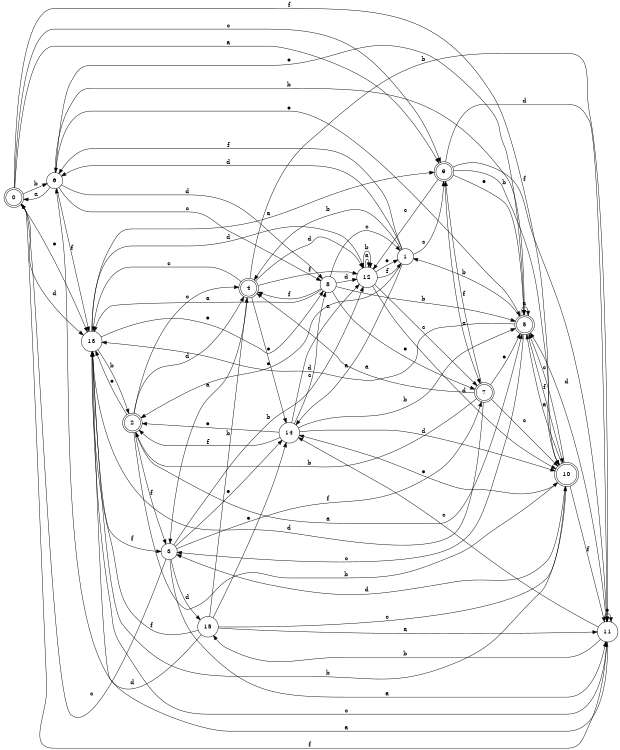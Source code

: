 digraph n13_8 {
__start0 [label="" shape="none"];

rankdir=LR;
size="8,5";

s0 [style="rounded,filled", color="black", fillcolor="white" shape="doublecircle", label="0"];
s1 [style="filled", color="black", fillcolor="white" shape="circle", label="1"];
s2 [style="rounded,filled", color="black", fillcolor="white" shape="doublecircle", label="2"];
s3 [style="filled", color="black", fillcolor="white" shape="circle", label="3"];
s4 [style="rounded,filled", color="black", fillcolor="white" shape="doublecircle", label="4"];
s5 [style="rounded,filled", color="black", fillcolor="white" shape="doublecircle", label="5"];
s6 [style="filled", color="black", fillcolor="white" shape="circle", label="6"];
s7 [style="rounded,filled", color="black", fillcolor="white" shape="doublecircle", label="7"];
s8 [style="filled", color="black", fillcolor="white" shape="circle", label="8"];
s9 [style="rounded,filled", color="black", fillcolor="white" shape="doublecircle", label="9"];
s10 [style="rounded,filled", color="black", fillcolor="white" shape="doublecircle", label="10"];
s11 [style="filled", color="black", fillcolor="white" shape="circle", label="11"];
s12 [style="filled", color="black", fillcolor="white" shape="circle", label="12"];
s13 [style="filled", color="black", fillcolor="white" shape="circle", label="13"];
s14 [style="filled", color="black", fillcolor="white" shape="circle", label="14"];
s15 [style="filled", color="black", fillcolor="white" shape="circle", label="15"];
s0 -> s9 [label="a"];
s0 -> s6 [label="b"];
s0 -> s9 [label="c"];
s0 -> s13 [label="d"];
s0 -> s13 [label="e"];
s0 -> s10 [label="f"];
s1 -> s14 [label="a"];
s1 -> s4 [label="b"];
s1 -> s9 [label="c"];
s1 -> s6 [label="d"];
s1 -> s2 [label="e"];
s1 -> s6 [label="f"];
s2 -> s5 [label="a"];
s2 -> s10 [label="b"];
s2 -> s4 [label="c"];
s2 -> s4 [label="d"];
s2 -> s13 [label="e"];
s2 -> s3 [label="f"];
s3 -> s11 [label="a"];
s3 -> s12 [label="b"];
s3 -> s0 [label="c"];
s3 -> s15 [label="d"];
s3 -> s14 [label="e"];
s3 -> s7 [label="f"];
s4 -> s3 [label="a"];
s4 -> s11 [label="b"];
s4 -> s13 [label="c"];
s4 -> s12 [label="d"];
s4 -> s14 [label="e"];
s4 -> s12 [label="f"];
s5 -> s5 [label="a"];
s5 -> s1 [label="b"];
s5 -> s3 [label="c"];
s5 -> s13 [label="d"];
s5 -> s6 [label="e"];
s5 -> s10 [label="f"];
s6 -> s0 [label="a"];
s6 -> s5 [label="b"];
s6 -> s8 [label="c"];
s6 -> s8 [label="d"];
s6 -> s5 [label="e"];
s6 -> s13 [label="f"];
s7 -> s4 [label="a"];
s7 -> s2 [label="b"];
s7 -> s10 [label="c"];
s7 -> s13 [label="d"];
s7 -> s5 [label="e"];
s7 -> s9 [label="f"];
s8 -> s13 [label="a"];
s8 -> s5 [label="b"];
s8 -> s1 [label="c"];
s8 -> s12 [label="d"];
s8 -> s7 [label="e"];
s8 -> s4 [label="f"];
s9 -> s7 [label="a"];
s9 -> s10 [label="b"];
s9 -> s12 [label="c"];
s9 -> s11 [label="d"];
s9 -> s5 [label="e"];
s9 -> s11 [label="f"];
s10 -> s5 [label="a"];
s10 -> s13 [label="b"];
s10 -> s5 [label="c"];
s10 -> s3 [label="d"];
s10 -> s14 [label="e"];
s10 -> s11 [label="f"];
s11 -> s13 [label="a"];
s11 -> s15 [label="b"];
s11 -> s14 [label="c"];
s11 -> s5 [label="d"];
s11 -> s11 [label="e"];
s11 -> s0 [label="f"];
s12 -> s12 [label="a"];
s12 -> s12 [label="b"];
s12 -> s7 [label="c"];
s12 -> s10 [label="d"];
s12 -> s1 [label="e"];
s12 -> s1 [label="f"];
s13 -> s9 [label="a"];
s13 -> s2 [label="b"];
s13 -> s11 [label="c"];
s13 -> s12 [label="d"];
s13 -> s8 [label="e"];
s13 -> s3 [label="f"];
s14 -> s12 [label="a"];
s14 -> s5 [label="b"];
s14 -> s8 [label="c"];
s14 -> s10 [label="d"];
s14 -> s2 [label="e"];
s14 -> s2 [label="f"];
s15 -> s11 [label="a"];
s15 -> s4 [label="b"];
s15 -> s10 [label="c"];
s15 -> s6 [label="d"];
s15 -> s14 [label="e"];
s15 -> s13 [label="f"];

}